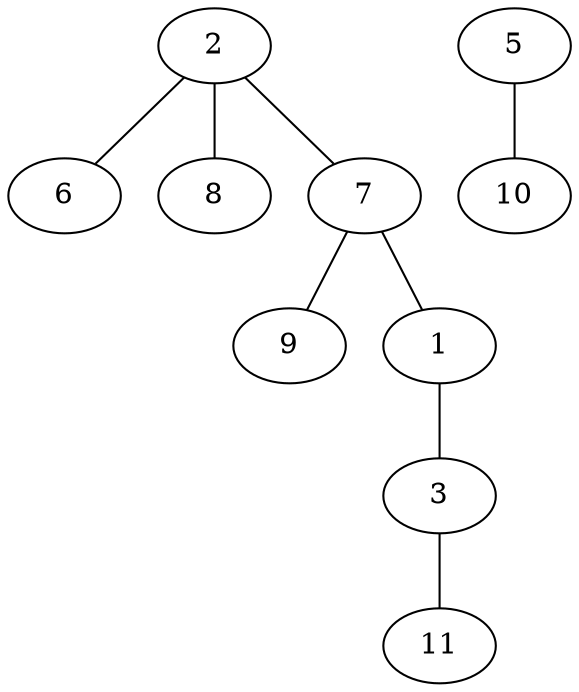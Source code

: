strict graph "" {
	2	 [style=vertex];
	6	 [style=vertex];
	2 -- 6	 [style="edge"];
	8	 [style=vertex];
	2 -- 8	 [style="edge"];
	7	 [style=vertex];
	2 -- 7	 [style="edge"];
	9	 [style=vertex];
	7 -- 9	 [style="edge"];
	1	 [style=vertex];
	7 -- 1	 [style="edge"];
	3	 [style=vertex];
	1 -- 3	 [style="edge"];
	5	 [style=vertex];
	10	 [style=vertex];
	5 -- 10	 [style="edge"];
	11	 [style=vertex];
	3 -- 11	 [style="edge"];
}
